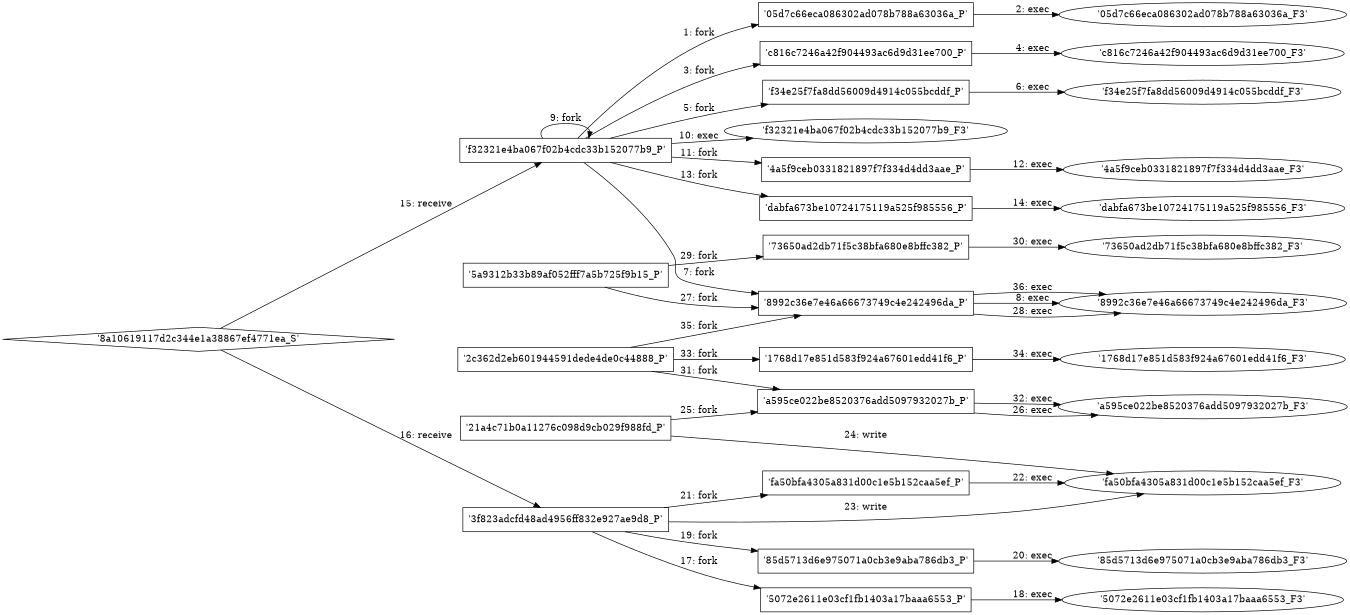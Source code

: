 digraph "D:\Learning\Paper\apt\基于CTI的攻击预警\Dataset\攻击图\ASGfromALLCTI\Decoding Domain Generation Algorithms (DGAs) Part II - Catching ZeusBot Injection into Explorer.exe.dot" {
rankdir="LR"
size="9"
fixedsize="false"
splines="true"
nodesep=0.3
ranksep=0
fontsize=10
overlap="scalexy"
engine= "neato"
	"'f32321e4ba067f02b4cdc33b152077b9_P'" [node_type=Process shape=box]
	"'05d7c66eca086302ad078b788a63036a_P'" [node_type=Process shape=box]
	"'f32321e4ba067f02b4cdc33b152077b9_P'" -> "'05d7c66eca086302ad078b788a63036a_P'" [label="1: fork"]
	"'05d7c66eca086302ad078b788a63036a_P'" [node_type=Process shape=box]
	"'05d7c66eca086302ad078b788a63036a_F3'" [node_type=File shape=ellipse]
	"'05d7c66eca086302ad078b788a63036a_P'" -> "'05d7c66eca086302ad078b788a63036a_F3'" [label="2: exec"]
	"'f32321e4ba067f02b4cdc33b152077b9_P'" [node_type=Process shape=box]
	"'c816c7246a42f904493ac6d9d31ee700_P'" [node_type=Process shape=box]
	"'f32321e4ba067f02b4cdc33b152077b9_P'" -> "'c816c7246a42f904493ac6d9d31ee700_P'" [label="3: fork"]
	"'c816c7246a42f904493ac6d9d31ee700_P'" [node_type=Process shape=box]
	"'c816c7246a42f904493ac6d9d31ee700_F3'" [node_type=File shape=ellipse]
	"'c816c7246a42f904493ac6d9d31ee700_P'" -> "'c816c7246a42f904493ac6d9d31ee700_F3'" [label="4: exec"]
	"'f32321e4ba067f02b4cdc33b152077b9_P'" [node_type=Process shape=box]
	"'f34e25f7fa8dd56009d4914c055bcddf_P'" [node_type=Process shape=box]
	"'f32321e4ba067f02b4cdc33b152077b9_P'" -> "'f34e25f7fa8dd56009d4914c055bcddf_P'" [label="5: fork"]
	"'f34e25f7fa8dd56009d4914c055bcddf_P'" [node_type=Process shape=box]
	"'f34e25f7fa8dd56009d4914c055bcddf_F3'" [node_type=File shape=ellipse]
	"'f34e25f7fa8dd56009d4914c055bcddf_P'" -> "'f34e25f7fa8dd56009d4914c055bcddf_F3'" [label="6: exec"]
	"'f32321e4ba067f02b4cdc33b152077b9_P'" [node_type=Process shape=box]
	"'8992c36e7e46a66673749c4e242496da_P'" [node_type=Process shape=box]
	"'f32321e4ba067f02b4cdc33b152077b9_P'" -> "'8992c36e7e46a66673749c4e242496da_P'" [label="7: fork"]
	"'8992c36e7e46a66673749c4e242496da_P'" [node_type=Process shape=box]
	"'8992c36e7e46a66673749c4e242496da_F3'" [node_type=File shape=ellipse]
	"'8992c36e7e46a66673749c4e242496da_P'" -> "'8992c36e7e46a66673749c4e242496da_F3'" [label="8: exec"]
	"'f32321e4ba067f02b4cdc33b152077b9_P'" [node_type=Process shape=box]
	"'f32321e4ba067f02b4cdc33b152077b9_P'" [node_type=Process shape=box]
	"'f32321e4ba067f02b4cdc33b152077b9_P'" -> "'f32321e4ba067f02b4cdc33b152077b9_P'" [label="9: fork"]
	"'f32321e4ba067f02b4cdc33b152077b9_P'" [node_type=Process shape=box]
	"'f32321e4ba067f02b4cdc33b152077b9_F3'" [node_type=File shape=ellipse]
	"'f32321e4ba067f02b4cdc33b152077b9_P'" -> "'f32321e4ba067f02b4cdc33b152077b9_F3'" [label="10: exec"]
	"'f32321e4ba067f02b4cdc33b152077b9_P'" [node_type=Process shape=box]
	"'4a5f9ceb0331821897f7f334d4dd3aae_P'" [node_type=Process shape=box]
	"'f32321e4ba067f02b4cdc33b152077b9_P'" -> "'4a5f9ceb0331821897f7f334d4dd3aae_P'" [label="11: fork"]
	"'4a5f9ceb0331821897f7f334d4dd3aae_P'" [node_type=Process shape=box]
	"'4a5f9ceb0331821897f7f334d4dd3aae_F3'" [node_type=File shape=ellipse]
	"'4a5f9ceb0331821897f7f334d4dd3aae_P'" -> "'4a5f9ceb0331821897f7f334d4dd3aae_F3'" [label="12: exec"]
	"'f32321e4ba067f02b4cdc33b152077b9_P'" [node_type=Process shape=box]
	"'dabfa673be10724175119a525f985556_P'" [node_type=Process shape=box]
	"'f32321e4ba067f02b4cdc33b152077b9_P'" -> "'dabfa673be10724175119a525f985556_P'" [label="13: fork"]
	"'dabfa673be10724175119a525f985556_P'" [node_type=Process shape=box]
	"'dabfa673be10724175119a525f985556_F3'" [node_type=File shape=ellipse]
	"'dabfa673be10724175119a525f985556_P'" -> "'dabfa673be10724175119a525f985556_F3'" [label="14: exec"]
	"'f32321e4ba067f02b4cdc33b152077b9_P'" [node_type=Process shape=box]
	"'8a10619117d2c344e1a38867ef4771ea_S'" [node_type=Socket shape=diamond]
	"'8a10619117d2c344e1a38867ef4771ea_S'" -> "'f32321e4ba067f02b4cdc33b152077b9_P'" [label="15: receive"]
	"'3f823adcfd48ad4956ff832e927ae9d8_P'" [node_type=Process shape=box]
	"'8a10619117d2c344e1a38867ef4771ea_S'" [node_type=Socket shape=diamond]
	"'8a10619117d2c344e1a38867ef4771ea_S'" -> "'3f823adcfd48ad4956ff832e927ae9d8_P'" [label="16: receive"]
	"'3f823adcfd48ad4956ff832e927ae9d8_P'" [node_type=Process shape=box]
	"'5072e2611e03cf1fb1403a17baaa6553_P'" [node_type=Process shape=box]
	"'3f823adcfd48ad4956ff832e927ae9d8_P'" -> "'5072e2611e03cf1fb1403a17baaa6553_P'" [label="17: fork"]
	"'5072e2611e03cf1fb1403a17baaa6553_P'" [node_type=Process shape=box]
	"'5072e2611e03cf1fb1403a17baaa6553_F3'" [node_type=File shape=ellipse]
	"'5072e2611e03cf1fb1403a17baaa6553_P'" -> "'5072e2611e03cf1fb1403a17baaa6553_F3'" [label="18: exec"]
	"'3f823adcfd48ad4956ff832e927ae9d8_P'" [node_type=Process shape=box]
	"'85d5713d6e975071a0cb3e9aba786db3_P'" [node_type=Process shape=box]
	"'3f823adcfd48ad4956ff832e927ae9d8_P'" -> "'85d5713d6e975071a0cb3e9aba786db3_P'" [label="19: fork"]
	"'85d5713d6e975071a0cb3e9aba786db3_P'" [node_type=Process shape=box]
	"'85d5713d6e975071a0cb3e9aba786db3_F3'" [node_type=File shape=ellipse]
	"'85d5713d6e975071a0cb3e9aba786db3_P'" -> "'85d5713d6e975071a0cb3e9aba786db3_F3'" [label="20: exec"]
	"'3f823adcfd48ad4956ff832e927ae9d8_P'" [node_type=Process shape=box]
	"'fa50bfa4305a831d00c1e5b152caa5ef_P'" [node_type=Process shape=box]
	"'3f823adcfd48ad4956ff832e927ae9d8_P'" -> "'fa50bfa4305a831d00c1e5b152caa5ef_P'" [label="21: fork"]
	"'fa50bfa4305a831d00c1e5b152caa5ef_P'" [node_type=Process shape=box]
	"'fa50bfa4305a831d00c1e5b152caa5ef_F3'" [node_type=File shape=ellipse]
	"'fa50bfa4305a831d00c1e5b152caa5ef_P'" -> "'fa50bfa4305a831d00c1e5b152caa5ef_F3'" [label="22: exec"]
	"'fa50bfa4305a831d00c1e5b152caa5ef_F3'" [node_type=file shape=ellipse]
	"'3f823adcfd48ad4956ff832e927ae9d8_P'" [node_type=Process shape=box]
	"'3f823adcfd48ad4956ff832e927ae9d8_P'" -> "'fa50bfa4305a831d00c1e5b152caa5ef_F3'" [label="23: write"]
	"'fa50bfa4305a831d00c1e5b152caa5ef_F3'" [node_type=file shape=ellipse]
	"'21a4c71b0a11276c098d9cb029f988fd_P'" [node_type=Process shape=box]
	"'21a4c71b0a11276c098d9cb029f988fd_P'" -> "'fa50bfa4305a831d00c1e5b152caa5ef_F3'" [label="24: write"]
	"'21a4c71b0a11276c098d9cb029f988fd_P'" [node_type=Process shape=box]
	"'a595ce022be8520376add5097932027b_P'" [node_type=Process shape=box]
	"'21a4c71b0a11276c098d9cb029f988fd_P'" -> "'a595ce022be8520376add5097932027b_P'" [label="25: fork"]
	"'a595ce022be8520376add5097932027b_P'" [node_type=Process shape=box]
	"'a595ce022be8520376add5097932027b_F3'" [node_type=File shape=ellipse]
	"'a595ce022be8520376add5097932027b_P'" -> "'a595ce022be8520376add5097932027b_F3'" [label="26: exec"]
	"'5a9312b33b89af052fff7a5b725f9b15_P'" [node_type=Process shape=box]
	"'8992c36e7e46a66673749c4e242496da_P'" [node_type=Process shape=box]
	"'5a9312b33b89af052fff7a5b725f9b15_P'" -> "'8992c36e7e46a66673749c4e242496da_P'" [label="27: fork"]
	"'8992c36e7e46a66673749c4e242496da_P'" [node_type=Process shape=box]
	"'8992c36e7e46a66673749c4e242496da_F3'" [node_type=File shape=ellipse]
	"'8992c36e7e46a66673749c4e242496da_P'" -> "'8992c36e7e46a66673749c4e242496da_F3'" [label="28: exec"]
	"'5a9312b33b89af052fff7a5b725f9b15_P'" [node_type=Process shape=box]
	"'73650ad2db71f5c38bfa680e8bffc382_P'" [node_type=Process shape=box]
	"'5a9312b33b89af052fff7a5b725f9b15_P'" -> "'73650ad2db71f5c38bfa680e8bffc382_P'" [label="29: fork"]
	"'73650ad2db71f5c38bfa680e8bffc382_P'" [node_type=Process shape=box]
	"'73650ad2db71f5c38bfa680e8bffc382_F3'" [node_type=File shape=ellipse]
	"'73650ad2db71f5c38bfa680e8bffc382_P'" -> "'73650ad2db71f5c38bfa680e8bffc382_F3'" [label="30: exec"]
	"'2c362d2eb601944591dede4de0c44888_P'" [node_type=Process shape=box]
	"'a595ce022be8520376add5097932027b_P'" [node_type=Process shape=box]
	"'2c362d2eb601944591dede4de0c44888_P'" -> "'a595ce022be8520376add5097932027b_P'" [label="31: fork"]
	"'a595ce022be8520376add5097932027b_P'" [node_type=Process shape=box]
	"'a595ce022be8520376add5097932027b_F3'" [node_type=File shape=ellipse]
	"'a595ce022be8520376add5097932027b_P'" -> "'a595ce022be8520376add5097932027b_F3'" [label="32: exec"]
	"'2c362d2eb601944591dede4de0c44888_P'" [node_type=Process shape=box]
	"'1768d17e851d583f924a67601edd41f6_P'" [node_type=Process shape=box]
	"'2c362d2eb601944591dede4de0c44888_P'" -> "'1768d17e851d583f924a67601edd41f6_P'" [label="33: fork"]
	"'1768d17e851d583f924a67601edd41f6_P'" [node_type=Process shape=box]
	"'1768d17e851d583f924a67601edd41f6_F3'" [node_type=File shape=ellipse]
	"'1768d17e851d583f924a67601edd41f6_P'" -> "'1768d17e851d583f924a67601edd41f6_F3'" [label="34: exec"]
	"'2c362d2eb601944591dede4de0c44888_P'" [node_type=Process shape=box]
	"'8992c36e7e46a66673749c4e242496da_P'" [node_type=Process shape=box]
	"'2c362d2eb601944591dede4de0c44888_P'" -> "'8992c36e7e46a66673749c4e242496da_P'" [label="35: fork"]
	"'8992c36e7e46a66673749c4e242496da_P'" [node_type=Process shape=box]
	"'8992c36e7e46a66673749c4e242496da_F3'" [node_type=File shape=ellipse]
	"'8992c36e7e46a66673749c4e242496da_P'" -> "'8992c36e7e46a66673749c4e242496da_F3'" [label="36: exec"]
}
